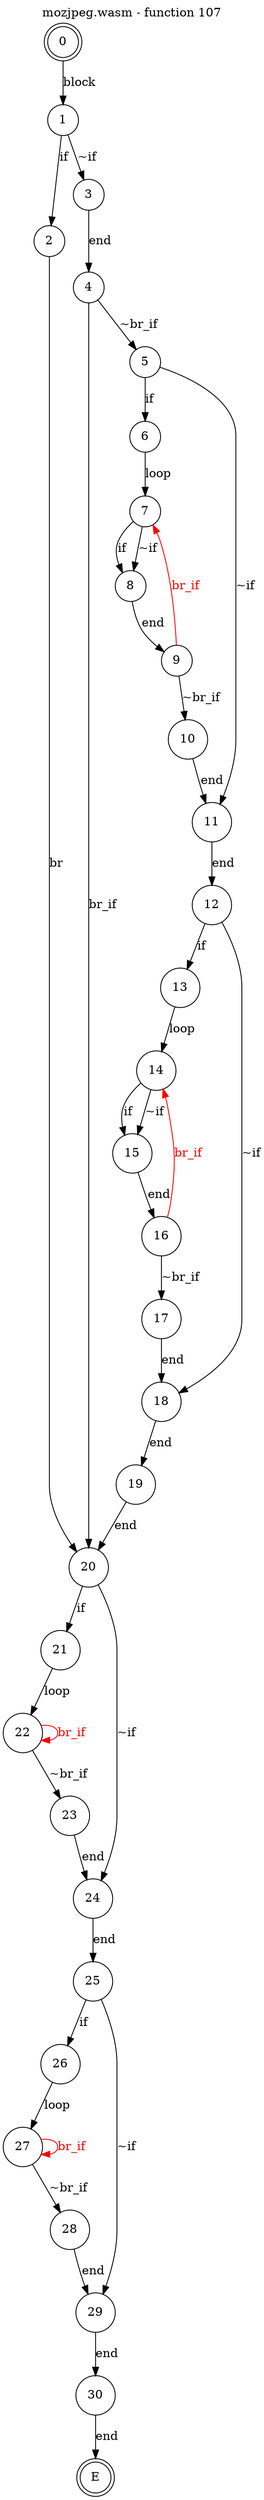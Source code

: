 digraph finite_state_machine {
    label = "mozjpeg.wasm - function 107"
    labelloc =  t
    labelfontsize = 16
    labelfontcolor = black
    labelfontname = "Helvetica"
    node [shape = doublecircle]; 0 E ;
    node [shape = circle];
    0 -> 1[label="block"];
    1 -> 2[label="if"];
    1 -> 3[label="~if"];
    2 -> 20[label="br"];
    3 -> 4[label="end"];
    4 -> 5[label="~br_if"];
    4 -> 20[label="br_if"];
    5 -> 6[label="if"];
    5 -> 11[label="~if"];
    6 -> 7[label="loop"];
    7 -> 8[label="if"];
    7 -> 8[label="~if"];
    8 -> 9[label="end"];
    9 -> 10[label="~br_if"];
    9 -> 7[color="red" fontcolor="red" label="br_if"];
    10 -> 11[label="end"];
    11 -> 12[label="end"];
    12 -> 13[label="if"];
    12 -> 18[label="~if"];
    13 -> 14[label="loop"];
    14 -> 15[label="if"];
    14 -> 15[label="~if"];
    15 -> 16[label="end"];
    16 -> 17[label="~br_if"];
    16 -> 14[color="red" fontcolor="red" label="br_if"];
    17 -> 18[label="end"];
    18 -> 19[label="end"];
    19 -> 20[label="end"];
    20 -> 21[label="if"];
    20 -> 24[label="~if"];
    21 -> 22[label="loop"];
    22 -> 23[label="~br_if"];
    22 -> 22[color="red" fontcolor="red" label="br_if"];
    23 -> 24[label="end"];
    24 -> 25[label="end"];
    25 -> 26[label="if"];
    25 -> 29[label="~if"];
    26 -> 27[label="loop"];
    27 -> 28[label="~br_if"];
    27 -> 27[color="red" fontcolor="red" label="br_if"];
    28 -> 29[label="end"];
    29 -> 30[label="end"];
    30 -> E[label="end"];
}
